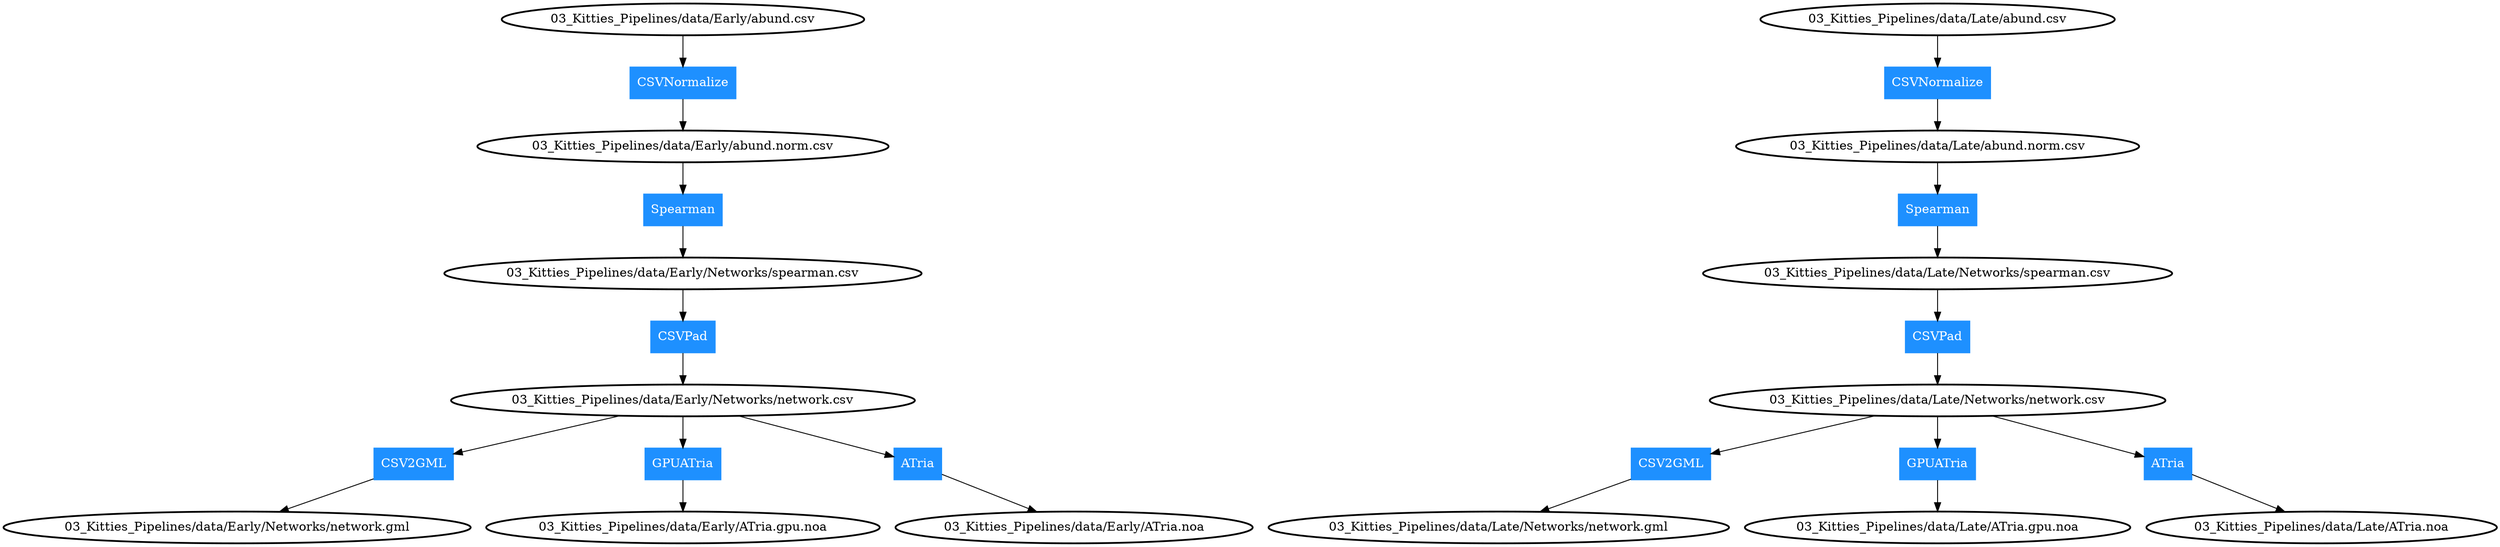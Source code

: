 digraph G {
        node [style=bold];
        "03_Kitties_Pipelines/data/Early/abund.csv"->"0"->"03_Kitties_Pipelines/data/Early/abund.norm.csv";
        "03_Kitties_Pipelines/data/Early/abund.norm.csv"->"1"->"03_Kitties_Pipelines/data/Early/Networks/spearman.csv";
        "03_Kitties_Pipelines/data/Early/Networks/spearman.csv"->"2"->"03_Kitties_Pipelines/data/Early/Networks/network.csv";
        "03_Kitties_Pipelines/data/Early/Networks/network.csv"->"3"->"03_Kitties_Pipelines/data/Early/Networks/network.gml";
        "03_Kitties_Pipelines/data/Early/Networks/network.csv"->"4"->"03_Kitties_Pipelines/data/Early/ATria.gpu.noa";
        "03_Kitties_Pipelines/data/Early/Networks/network.csv"->"5"->"03_Kitties_Pipelines/data/Early/ATria.noa";
        "03_Kitties_Pipelines/data/Late/abund.csv"->"6"->"03_Kitties_Pipelines/data/Late/abund.norm.csv";
        "03_Kitties_Pipelines/data/Late/abund.norm.csv"->"7"->"03_Kitties_Pipelines/data/Late/Networks/spearman.csv";
        "03_Kitties_Pipelines/data/Late/Networks/spearman.csv"->"8"->"03_Kitties_Pipelines/data/Late/Networks/network.csv";
        "03_Kitties_Pipelines/data/Late/Networks/network.csv"->"9"->"03_Kitties_Pipelines/data/Late/Networks/network.gml";
        "03_Kitties_Pipelines/data/Late/Networks/network.csv"->"10"->"03_Kitties_Pipelines/data/Late/ATria.gpu.noa";
        "03_Kitties_Pipelines/data/Late/Networks/network.csv"->"11"->"03_Kitties_Pipelines/data/Late/ATria.noa";
        "0" [label="CSVNormalize", shape=box, color=dodgerblue1, fontcolor=white, style=filled];
        "1" [label="Spearman", shape=box, color=dodgerblue1, fontcolor=white, style=filled];
        "2" [label="CSVPad", shape=box, color=dodgerblue1, fontcolor=white, style=filled];
        "3" [label="CSV2GML", shape=box, color=dodgerblue1, fontcolor=white, style=filled];
        "4" [label="GPUATria", shape=box, color=dodgerblue1, fontcolor=white, style=filled];
        "5" [label="ATria", shape=box, color=dodgerblue1, fontcolor=white, style=filled];
        "6" [label="CSVNormalize", shape=box, color=dodgerblue1, fontcolor=white, style=filled];
        "7" [label="Spearman", shape=box, color=dodgerblue1, fontcolor=white, style=filled];
        "8" [label="CSVPad", shape=box, color=dodgerblue1, fontcolor=white, style=filled];
        "9" [label="CSV2GML", shape=box, color=dodgerblue1, fontcolor=white, style=filled];
        "10" [label="GPUATria", shape=box, color=dodgerblue1, fontcolor=white, style=filled];
        "11" [label="ATria", shape=box, color=dodgerblue1, fontcolor=white, style=filled];
}
